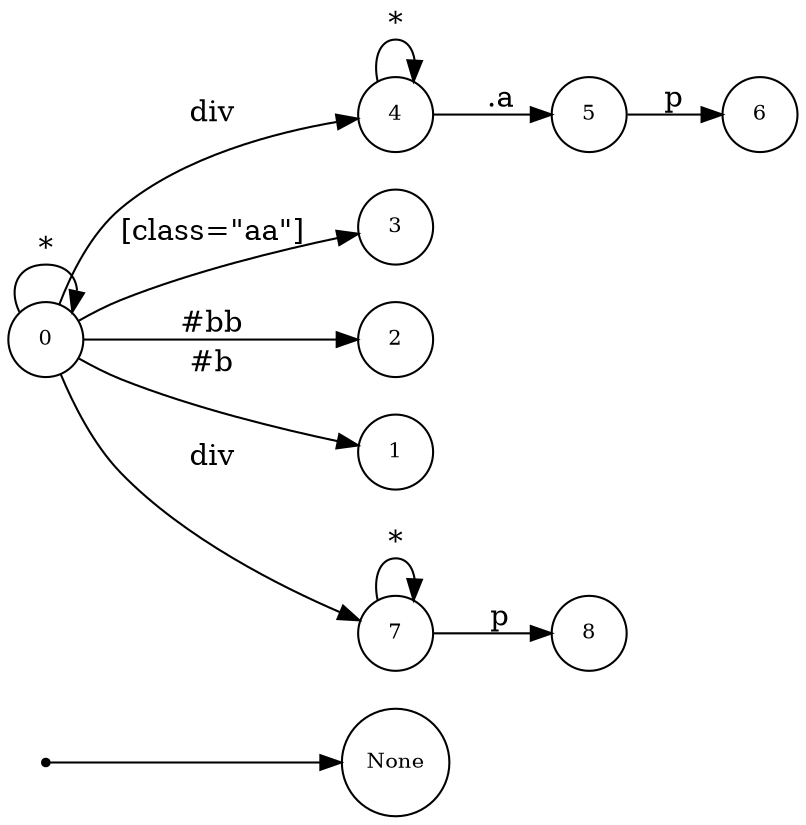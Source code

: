 digraph NFA {
  rankdir=LR;
  node [shape=circle, fontsize=10];
  __start [shape=point, label=""];
  __start -> None;
  0 [label="0"];
  6 [label="6"];
  4 [label="4"];
  3 [label="3"];
  2 [label="2"];
  5 [label="5"];
  1 [label="1"];
  8 [label="8"];
  7 [label="7"];
  { node [shape=doublecircle]; 1 2 3 6 8 }
  0 -> 0 [label="*"];
  0 -> 1 [label="#b"];
  0 -> 2 [label="#bb"];
  0 -> 3 [label="[class=\"aa\"]"];
  0 -> 4 [label="div"];
  4 -> 4 [label="*"];
  4 -> 5 [label=".a"];
  5 -> 6 [label="p"];
  0 -> 7 [label="div"];
  7 -> 7 [label="*"];
  7 -> 8 [label="p"];
}
